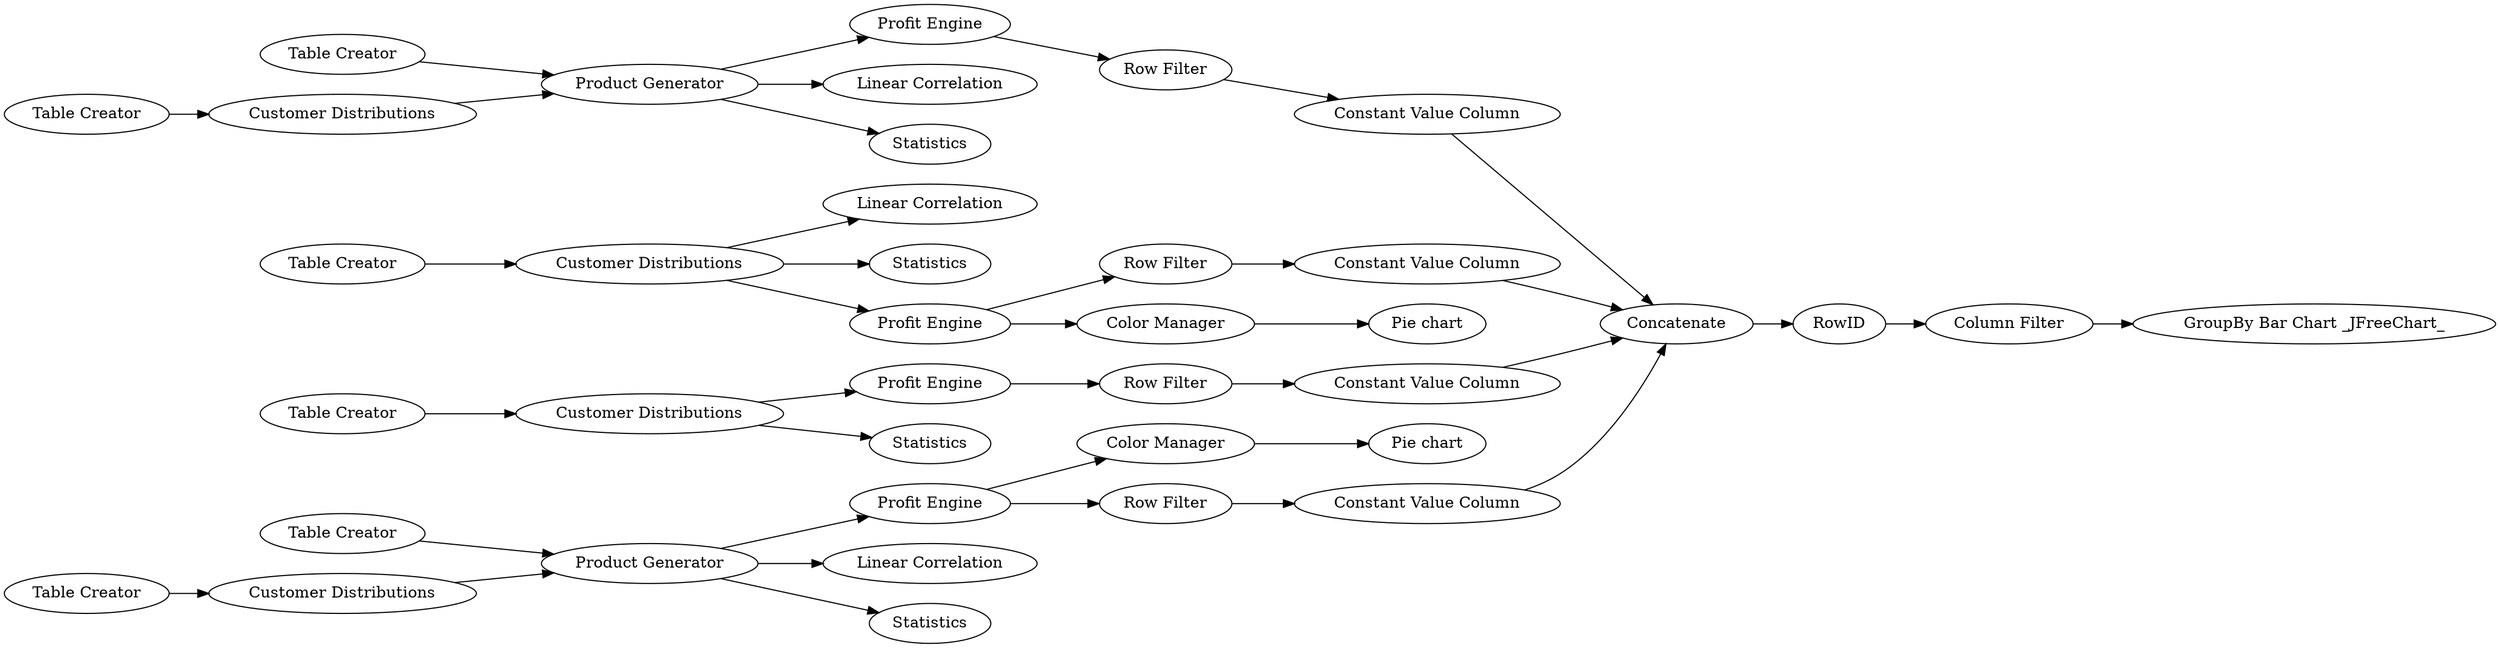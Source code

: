 digraph {
	67 -> 66
	75 -> 57
	11 -> 3
	19 -> 53
	16 -> 78
	57 -> 77
	52 -> 81
	59 -> 74
	46 -> 79
	46 -> 48
	81 -> 75
	18 -> 16
	66 -> 59
	59 -> 64
	50 -> 51
	4 -> 11
	47 -> 72
	17 -> 46
	46 -> 47
	53 -> 52
	65 -> 67
	47 -> 50
	54 -> 81
	16 -> 21
	3 -> 55
	11 -> 20
	72 -> 69
	62 -> 81
	15 -> 12
	64 -> 62
	12 -> 16
	66 -> 80
	55 -> 54
	51 -> 81
	66 -> 60
	68 -> 66
	74 -> 73
	16 -> 19
	57 [label="Column Filter"]
	55 [label="Row Filter"]
	79 [label="Linear Correlation"]
	21 [label=Statistics]
	18 [label="Table Creator"]
	74 [label="Color Manager"]
	17 [label="Table Creator"]
	3 [label="Profit Engine"]
	19 [label="Profit Engine"]
	78 [label="Linear Correlation"]
	80 [label="Linear Correlation"]
	64 [label="Row Filter"]
	51 [label="Constant Value Column"]
	15 [label="Table Creator"]
	54 [label="Constant Value Column"]
	12 [label="Customer Distributions"]
	59 [label="Profit Engine"]
	75 [label=RowID]
	16 [label="Product Generator"]
	48 [label=Statistics]
	50 [label="Row Filter"]
	53 [label="Row Filter"]
	68 [label="Table Creator"]
	67 [label="Customer Distributions"]
	11 [label="Customer Distributions"]
	4 [label="Table Creator"]
	47 [label="Profit Engine"]
	72 [label="Color Manager"]
	77 [label="GroupBy Bar Chart _JFreeChart_"]
	60 [label=Statistics]
	81 [label=Concatenate]
	20 [label=Statistics]
	62 [label="Constant Value Column"]
	66 [label="Product Generator"]
	65 [label="Table Creator"]
	69 [label="Pie chart"]
	46 [label="Customer Distributions"]
	52 [label="Constant Value Column"]
	73 [label="Pie chart"]
	rankdir=LR
}
